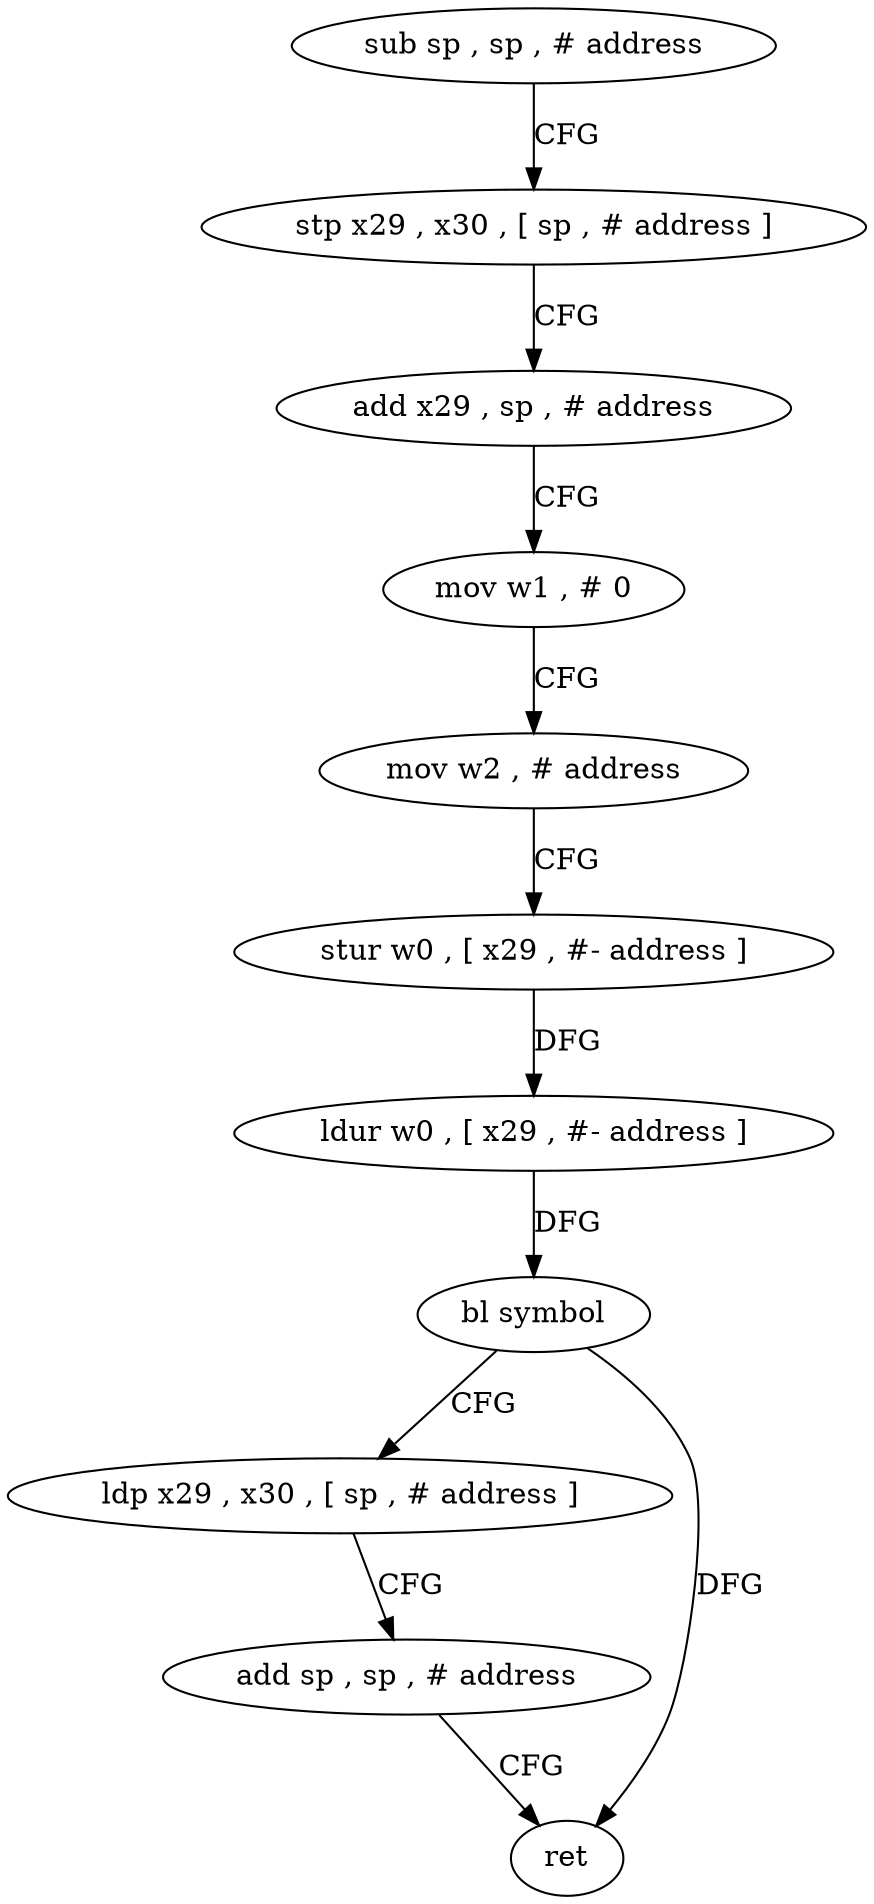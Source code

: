 digraph "func" {
"4282656" [label = "sub sp , sp , # address" ]
"4282660" [label = "stp x29 , x30 , [ sp , # address ]" ]
"4282664" [label = "add x29 , sp , # address" ]
"4282668" [label = "mov w1 , # 0" ]
"4282672" [label = "mov w2 , # address" ]
"4282676" [label = "stur w0 , [ x29 , #- address ]" ]
"4282680" [label = "ldur w0 , [ x29 , #- address ]" ]
"4282684" [label = "bl symbol" ]
"4282688" [label = "ldp x29 , x30 , [ sp , # address ]" ]
"4282692" [label = "add sp , sp , # address" ]
"4282696" [label = "ret" ]
"4282656" -> "4282660" [ label = "CFG" ]
"4282660" -> "4282664" [ label = "CFG" ]
"4282664" -> "4282668" [ label = "CFG" ]
"4282668" -> "4282672" [ label = "CFG" ]
"4282672" -> "4282676" [ label = "CFG" ]
"4282676" -> "4282680" [ label = "DFG" ]
"4282680" -> "4282684" [ label = "DFG" ]
"4282684" -> "4282688" [ label = "CFG" ]
"4282684" -> "4282696" [ label = "DFG" ]
"4282688" -> "4282692" [ label = "CFG" ]
"4282692" -> "4282696" [ label = "CFG" ]
}
